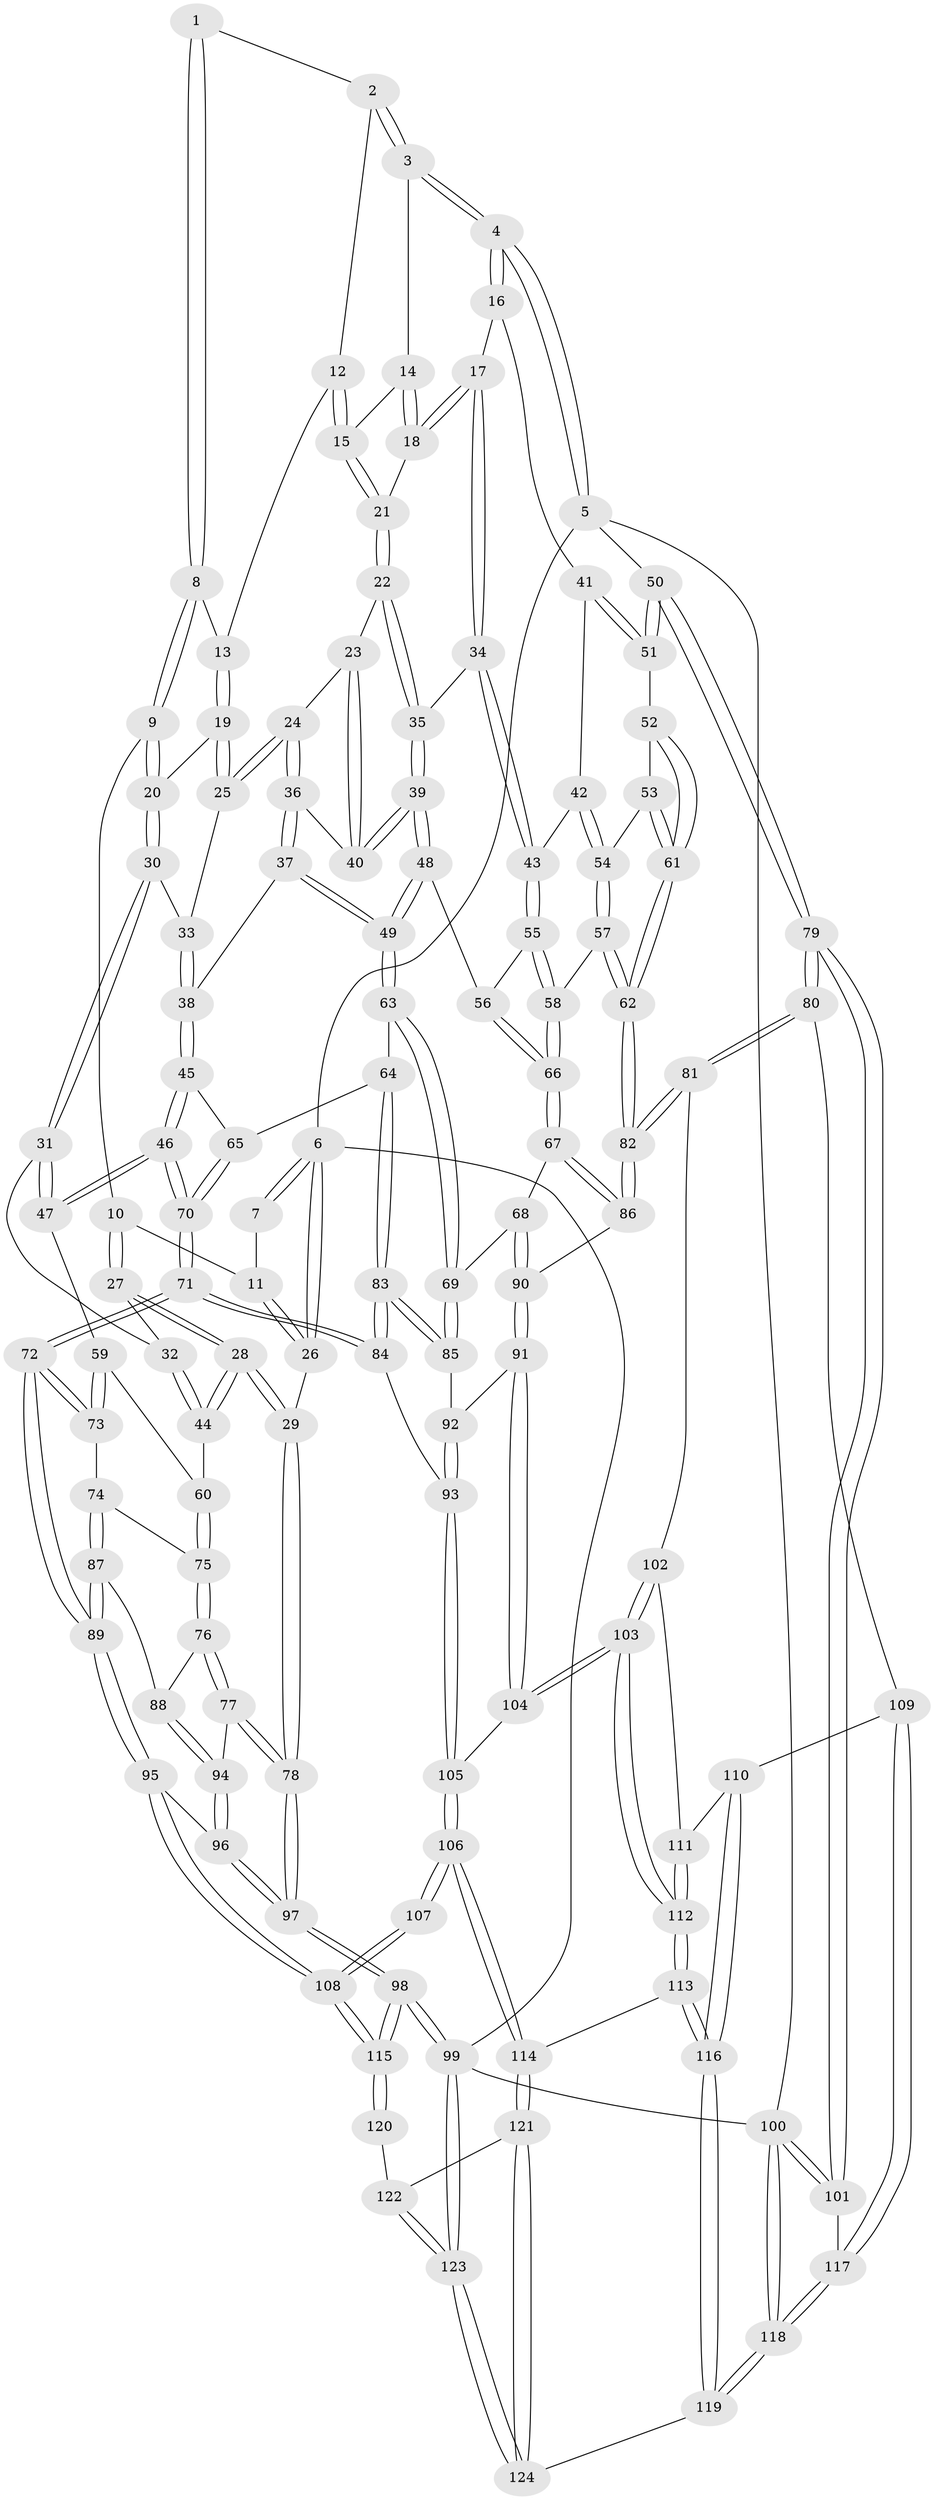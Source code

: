 // Generated by graph-tools (version 1.1) at 2025/11/02/27/25 16:11:58]
// undirected, 124 vertices, 307 edges
graph export_dot {
graph [start="1"]
  node [color=gray90,style=filled];
  1 [pos="+0.18890513276465848+0"];
  2 [pos="+0.44660394911734647+0"];
  3 [pos="+0.7954365581248942+0"];
  4 [pos="+1+0"];
  5 [pos="+1+0"];
  6 [pos="+0+0"];
  7 [pos="+0.14759406283854296+0"];
  8 [pos="+0.27601772724201074+0.02587078350669149"];
  9 [pos="+0.20798719500322696+0.08660163724951087"];
  10 [pos="+0.1644481910219138+0.08042224228637297"];
  11 [pos="+0.16302565266576083+0.07623342404156117"];
  12 [pos="+0.4428322919697994+0"];
  13 [pos="+0.3601922691429415+0.0713774207309722"];
  14 [pos="+0.69312027350399+0"];
  15 [pos="+0.5353204610868523+0.09972508319525097"];
  16 [pos="+0.9165515316505995+0.12391583779074866"];
  17 [pos="+0.714495487044755+0.16972698821068274"];
  18 [pos="+0.6949278168396092+0.13229980991205234"];
  19 [pos="+0.3599001949618076+0.07502645270555156"];
  20 [pos="+0.2970839023187719+0.13404836133288994"];
  21 [pos="+0.5347836428873686+0.10827523221549305"];
  22 [pos="+0.5239334993509581+0.13009400360574713"];
  23 [pos="+0.4893728047693265+0.15410095577153266"];
  24 [pos="+0.47895100121793255+0.15962263743475574"];
  25 [pos="+0.454101429175393+0.15663048572743318"];
  26 [pos="+0+0"];
  27 [pos="+0.13839860189708678+0.13393391455349343"];
  28 [pos="+0+0.2578056406467063"];
  29 [pos="+0+0.2504231594709374"];
  30 [pos="+0.2961008591046363+0.20651204160009415"];
  31 [pos="+0.2649586894885728+0.2697599243217767"];
  32 [pos="+0.1923442442990576+0.22197609124796436"];
  33 [pos="+0.4034025922993924+0.19388468913200474"];
  34 [pos="+0.6855823413865856+0.24309950476601064"];
  35 [pos="+0.6454934203076607+0.2545025791809395"];
  36 [pos="+0.47871457755592717+0.27112021136307213"];
  37 [pos="+0.4680995838466253+0.3003412629555189"];
  38 [pos="+0.4003557169395987+0.31896786495605256"];
  39 [pos="+0.6355957016933378+0.2639262149201481"];
  40 [pos="+0.5561389205316902+0.2522371509021157"];
  41 [pos="+0.8965921935312031+0.24229627977621096"];
  42 [pos="+0.882643732384085+0.2590917576288762"];
  43 [pos="+0.7432199677354889+0.30009819376491687"];
  44 [pos="+0+0.32052287556624215"];
  45 [pos="+0.3850668252366397+0.3281567374909298"];
  46 [pos="+0.2898693556656882+0.3486073970510601"];
  47 [pos="+0.27742745202423597+0.3403858974049563"];
  48 [pos="+0.593925444284315+0.3374705496440847"];
  49 [pos="+0.5451884091288909+0.36008813123608063"];
  50 [pos="+1+0.39221947342883684"];
  51 [pos="+1+0.38069580878070425"];
  52 [pos="+1+0.3994306476716431"];
  53 [pos="+0.8932775397878447+0.36110372757810255"];
  54 [pos="+0.8761157414303162+0.3511932049410186"];
  55 [pos="+0.7492928054763455+0.3514369624644866"];
  56 [pos="+0.6480770930998152+0.39305314274625724"];
  57 [pos="+0.8025078607698497+0.4245060968643643"];
  58 [pos="+0.7795121046858394+0.4057353766017441"];
  59 [pos="+0.19491531721608035+0.37103256619928365"];
  60 [pos="+0+0.3353535914825741"];
  61 [pos="+0.9148373114531847+0.4704771232392871"];
  62 [pos="+0.8439951780136968+0.5425787328477835"];
  63 [pos="+0.5325684991194005+0.4067678837855021"];
  64 [pos="+0.5033696520649912+0.4401708039210335"];
  65 [pos="+0.46824628326602846+0.42946084611193525"];
  66 [pos="+0.654884361843826+0.4557383565696178"];
  67 [pos="+0.6531402770811087+0.45972169725995576"];
  68 [pos="+0.6408588408787144+0.468970867524533"];
  69 [pos="+0.6336479603997252+0.47215530599653366"];
  70 [pos="+0.32823240442836416+0.47673146498665475"];
  71 [pos="+0.3299001428496026+0.5558331988948138"];
  72 [pos="+0.26118840633922086+0.6328849327667428"];
  73 [pos="+0.1711683240982868+0.44888517005143125"];
  74 [pos="+0.12105875858285234+0.48736284294288607"];
  75 [pos="+0.046748608626376476+0.44286413691044924"];
  76 [pos="+0.042603129747663684+0.4983452928671875"];
  77 [pos="+0.004501830727576295+0.5494506210636224"];
  78 [pos="+0+0.6219341477249366"];
  79 [pos="+1+0.6881880137059084"];
  80 [pos="+0.9844198325565965+0.6547043311336281"];
  81 [pos="+0.8655106640957178+0.5898924301952063"];
  82 [pos="+0.8434713908655888+0.5479642425859942"];
  83 [pos="+0.5038290763536354+0.5282923354643385"];
  84 [pos="+0.49032411968919043+0.5678679177072248"];
  85 [pos="+0.6298885974413645+0.47747688070569205"];
  86 [pos="+0.7853545839218014+0.5477004343036374"];
  87 [pos="+0.12106401533235508+0.5106456087692577"];
  88 [pos="+0.08736002420165499+0.5364230695170716"];
  89 [pos="+0.25833243370083087+0.6377670402896364"];
  90 [pos="+0.6961229373509618+0.574884433974889"];
  91 [pos="+0.6455016491712448+0.605502040478978"];
  92 [pos="+0.6249314002919272+0.5239862324894959"];
  93 [pos="+0.49367351391860304+0.5721805498279026"];
  94 [pos="+0.07593849195209647+0.5775501544009507"];
  95 [pos="+0.2428180372243236+0.6833918354960606"];
  96 [pos="+0.11236465336197046+0.6529817670749338"];
  97 [pos="+0+0.7687144683742684"];
  98 [pos="+0+1"];
  99 [pos="+0+1"];
  100 [pos="+1+1"];
  101 [pos="+1+0.7776441643402777"];
  102 [pos="+0.8247795878696823+0.6365317871251314"];
  103 [pos="+0.6439949622893467+0.7368004349509194"];
  104 [pos="+0.5882648515254977+0.6839282868229913"];
  105 [pos="+0.5594788924141598+0.6776676943484301"];
  106 [pos="+0.359993170894393+0.8266107596443389"];
  107 [pos="+0.3056135887689532+0.7790744277416758"];
  108 [pos="+0.24419080289977727+0.688755548697571"];
  109 [pos="+0.8697191278467529+0.811409412981079"];
  110 [pos="+0.8373751345106761+0.8041211217212805"];
  111 [pos="+0.8048200399201251+0.7657193045436991"];
  112 [pos="+0.65626081055485+0.770693625912839"];
  113 [pos="+0.6634911453259589+0.8999012762754129"];
  114 [pos="+0.3711661390513124+0.8663687627155803"];
  115 [pos="+0+0.9222812962840778"];
  116 [pos="+0.6748691348984786+0.9185285672429764"];
  117 [pos="+0.897854992020447+0.8819893734795533"];
  118 [pos="+0.7722199233133097+1"];
  119 [pos="+0.7644973457850769+1"];
  120 [pos="+0.15222988698565637+0.8928159763254859"];
  121 [pos="+0.3674004810695112+0.8946756958583317"];
  122 [pos="+0.19750428356102645+0.9467034428505309"];
  123 [pos="+0+1"];
  124 [pos="+0.3857609446348694+1"];
  1 -- 2;
  1 -- 8;
  1 -- 8;
  2 -- 3;
  2 -- 3;
  2 -- 12;
  3 -- 4;
  3 -- 4;
  3 -- 14;
  4 -- 5;
  4 -- 5;
  4 -- 16;
  4 -- 16;
  5 -- 6;
  5 -- 50;
  5 -- 100;
  6 -- 7;
  6 -- 7;
  6 -- 26;
  6 -- 26;
  6 -- 99;
  7 -- 11;
  8 -- 9;
  8 -- 9;
  8 -- 13;
  9 -- 10;
  9 -- 20;
  9 -- 20;
  10 -- 11;
  10 -- 27;
  10 -- 27;
  11 -- 26;
  11 -- 26;
  12 -- 13;
  12 -- 15;
  12 -- 15;
  13 -- 19;
  13 -- 19;
  14 -- 15;
  14 -- 18;
  14 -- 18;
  15 -- 21;
  15 -- 21;
  16 -- 17;
  16 -- 41;
  17 -- 18;
  17 -- 18;
  17 -- 34;
  17 -- 34;
  18 -- 21;
  19 -- 20;
  19 -- 25;
  19 -- 25;
  20 -- 30;
  20 -- 30;
  21 -- 22;
  21 -- 22;
  22 -- 23;
  22 -- 35;
  22 -- 35;
  23 -- 24;
  23 -- 40;
  23 -- 40;
  24 -- 25;
  24 -- 25;
  24 -- 36;
  24 -- 36;
  25 -- 33;
  26 -- 29;
  27 -- 28;
  27 -- 28;
  27 -- 32;
  28 -- 29;
  28 -- 29;
  28 -- 44;
  28 -- 44;
  29 -- 78;
  29 -- 78;
  30 -- 31;
  30 -- 31;
  30 -- 33;
  31 -- 32;
  31 -- 47;
  31 -- 47;
  32 -- 44;
  32 -- 44;
  33 -- 38;
  33 -- 38;
  34 -- 35;
  34 -- 43;
  34 -- 43;
  35 -- 39;
  35 -- 39;
  36 -- 37;
  36 -- 37;
  36 -- 40;
  37 -- 38;
  37 -- 49;
  37 -- 49;
  38 -- 45;
  38 -- 45;
  39 -- 40;
  39 -- 40;
  39 -- 48;
  39 -- 48;
  41 -- 42;
  41 -- 51;
  41 -- 51;
  42 -- 43;
  42 -- 54;
  42 -- 54;
  43 -- 55;
  43 -- 55;
  44 -- 60;
  45 -- 46;
  45 -- 46;
  45 -- 65;
  46 -- 47;
  46 -- 47;
  46 -- 70;
  46 -- 70;
  47 -- 59;
  48 -- 49;
  48 -- 49;
  48 -- 56;
  49 -- 63;
  49 -- 63;
  50 -- 51;
  50 -- 51;
  50 -- 79;
  50 -- 79;
  51 -- 52;
  52 -- 53;
  52 -- 61;
  52 -- 61;
  53 -- 54;
  53 -- 61;
  53 -- 61;
  54 -- 57;
  54 -- 57;
  55 -- 56;
  55 -- 58;
  55 -- 58;
  56 -- 66;
  56 -- 66;
  57 -- 58;
  57 -- 62;
  57 -- 62;
  58 -- 66;
  58 -- 66;
  59 -- 60;
  59 -- 73;
  59 -- 73;
  60 -- 75;
  60 -- 75;
  61 -- 62;
  61 -- 62;
  62 -- 82;
  62 -- 82;
  63 -- 64;
  63 -- 69;
  63 -- 69;
  64 -- 65;
  64 -- 83;
  64 -- 83;
  65 -- 70;
  65 -- 70;
  66 -- 67;
  66 -- 67;
  67 -- 68;
  67 -- 86;
  67 -- 86;
  68 -- 69;
  68 -- 90;
  68 -- 90;
  69 -- 85;
  69 -- 85;
  70 -- 71;
  70 -- 71;
  71 -- 72;
  71 -- 72;
  71 -- 84;
  71 -- 84;
  72 -- 73;
  72 -- 73;
  72 -- 89;
  72 -- 89;
  73 -- 74;
  74 -- 75;
  74 -- 87;
  74 -- 87;
  75 -- 76;
  75 -- 76;
  76 -- 77;
  76 -- 77;
  76 -- 88;
  77 -- 78;
  77 -- 78;
  77 -- 94;
  78 -- 97;
  78 -- 97;
  79 -- 80;
  79 -- 80;
  79 -- 101;
  79 -- 101;
  80 -- 81;
  80 -- 81;
  80 -- 109;
  81 -- 82;
  81 -- 82;
  81 -- 102;
  82 -- 86;
  82 -- 86;
  83 -- 84;
  83 -- 84;
  83 -- 85;
  83 -- 85;
  84 -- 93;
  85 -- 92;
  86 -- 90;
  87 -- 88;
  87 -- 89;
  87 -- 89;
  88 -- 94;
  88 -- 94;
  89 -- 95;
  89 -- 95;
  90 -- 91;
  90 -- 91;
  91 -- 92;
  91 -- 104;
  91 -- 104;
  92 -- 93;
  92 -- 93;
  93 -- 105;
  93 -- 105;
  94 -- 96;
  94 -- 96;
  95 -- 96;
  95 -- 108;
  95 -- 108;
  96 -- 97;
  96 -- 97;
  97 -- 98;
  97 -- 98;
  98 -- 99;
  98 -- 99;
  98 -- 115;
  98 -- 115;
  99 -- 123;
  99 -- 123;
  99 -- 100;
  100 -- 101;
  100 -- 101;
  100 -- 118;
  100 -- 118;
  101 -- 117;
  102 -- 103;
  102 -- 103;
  102 -- 111;
  103 -- 104;
  103 -- 104;
  103 -- 112;
  103 -- 112;
  104 -- 105;
  105 -- 106;
  105 -- 106;
  106 -- 107;
  106 -- 107;
  106 -- 114;
  106 -- 114;
  107 -- 108;
  107 -- 108;
  108 -- 115;
  108 -- 115;
  109 -- 110;
  109 -- 117;
  109 -- 117;
  110 -- 111;
  110 -- 116;
  110 -- 116;
  111 -- 112;
  111 -- 112;
  112 -- 113;
  112 -- 113;
  113 -- 114;
  113 -- 116;
  113 -- 116;
  114 -- 121;
  114 -- 121;
  115 -- 120;
  115 -- 120;
  116 -- 119;
  116 -- 119;
  117 -- 118;
  117 -- 118;
  118 -- 119;
  118 -- 119;
  119 -- 124;
  120 -- 122;
  121 -- 122;
  121 -- 124;
  121 -- 124;
  122 -- 123;
  122 -- 123;
  123 -- 124;
  123 -- 124;
}
